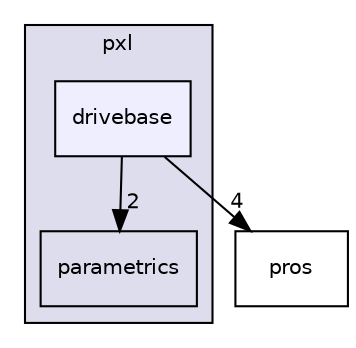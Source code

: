 digraph "include/pxl/drivebase" {
  compound=true
  node [ fontsize="10", fontname="Helvetica"];
  edge [ labelfontsize="10", labelfontname="Helvetica"];
  subgraph clusterdir_223a821f9d0f41fe283df0679d559c30 {
    graph [ bgcolor="#ddddee", pencolor="black", label="pxl" fontname="Helvetica", fontsize="10", URL="dir_223a821f9d0f41fe283df0679d559c30.html"]
  dir_eb646048f21f30d1c203f0e7d7bb28f9 [shape=box label="parametrics" URL="dir_eb646048f21f30d1c203f0e7d7bb28f9.html"];
  dir_b9c15b04b870febd75b2c7da7b08487e [shape=box, label="drivebase", style="filled", fillcolor="#eeeeff", pencolor="black", URL="dir_b9c15b04b870febd75b2c7da7b08487e.html"];
  }
  dir_703c5360c2ec24cbc4442e210f2170cc [shape=box label="pros" URL="dir_703c5360c2ec24cbc4442e210f2170cc.html"];
  dir_b9c15b04b870febd75b2c7da7b08487e->dir_703c5360c2ec24cbc4442e210f2170cc [headlabel="4", labeldistance=1.5 headhref="dir_000046_000045.html"];
  dir_b9c15b04b870febd75b2c7da7b08487e->dir_eb646048f21f30d1c203f0e7d7bb28f9 [headlabel="2", labeldistance=1.5 headhref="dir_000046_000042.html"];
}
